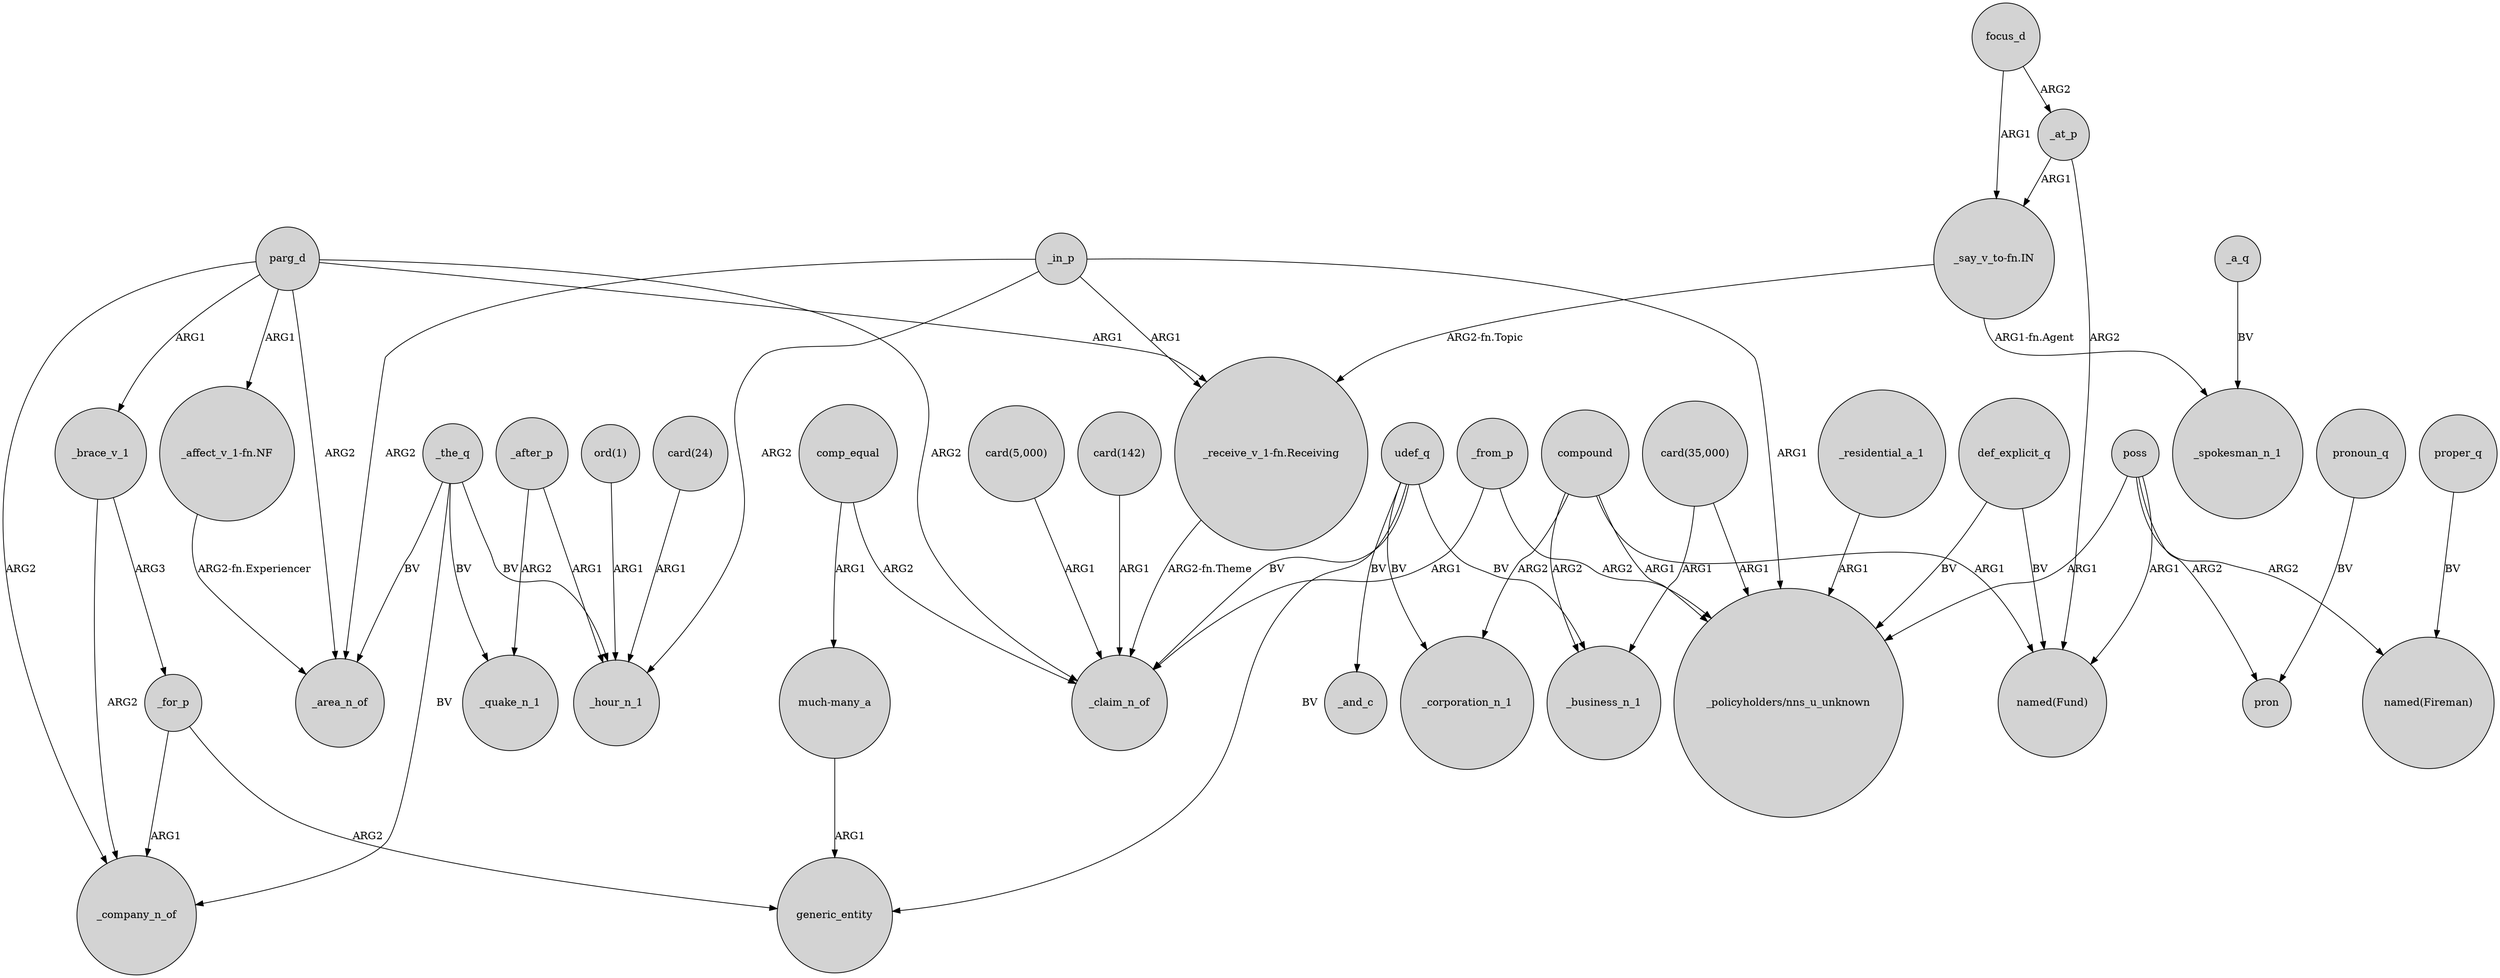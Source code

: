digraph {
	node [shape=circle style=filled]
	"_say_v_to-fn.IN" -> "_receive_v_1-fn.Receiving" [label="ARG2-fn.Topic"]
	_residential_a_1 -> "_policyholders/nns_u_unknown" [label=ARG1]
	udef_q -> generic_entity [label=BV]
	poss -> pron [label=ARG2]
	"_affect_v_1-fn.NF" -> _area_n_of [label="ARG2-fn.Experiencer"]
	parg_d -> _area_n_of [label=ARG2]
	compound -> "_policyholders/nns_u_unknown" [label=ARG1]
	_the_q -> _quake_n_1 [label=BV]
	def_explicit_q -> "_policyholders/nns_u_unknown" [label=BV]
	"much-many_a" -> generic_entity [label=ARG1]
	parg_d -> "_receive_v_1-fn.Receiving" [label=ARG1]
	compound -> "named(Fund)" [label=ARG1]
	compound -> _corporation_n_1 [label=ARG2]
	proper_q -> "named(Fireman)" [label=BV]
	_for_p -> generic_entity [label=ARG2]
	comp_equal -> "much-many_a" [label=ARG1]
	comp_equal -> _claim_n_of [label=ARG2]
	parg_d -> _brace_v_1 [label=ARG1]
	focus_d -> _at_p [label=ARG2]
	"card(24)" -> _hour_n_1 [label=ARG1]
	_for_p -> _company_n_of [label=ARG1]
	"card(35,000)" -> "_policyholders/nns_u_unknown" [label=ARG1]
	_the_q -> _company_n_of [label=BV]
	"_say_v_to-fn.IN" -> _spokesman_n_1 [label="ARG1-fn.Agent"]
	"card(142)" -> _claim_n_of [label=ARG1]
	"ord(1)" -> _hour_n_1 [label=ARG1]
	_after_p -> _hour_n_1 [label=ARG1]
	"card(5,000)" -> _claim_n_of [label=ARG1]
	udef_q -> _corporation_n_1 [label=BV]
	_from_p -> "_policyholders/nns_u_unknown" [label=ARG2]
	poss -> "_policyholders/nns_u_unknown" [label=ARG1]
	pronoun_q -> pron [label=BV]
	_brace_v_1 -> _company_n_of [label=ARG2]
	parg_d -> "_affect_v_1-fn.NF" [label=ARG1]
	def_explicit_q -> "named(Fund)" [label=BV]
	parg_d -> _company_n_of [label=ARG2]
	_at_p -> "_say_v_to-fn.IN" [label=ARG1]
	_the_q -> _hour_n_1 [label=BV]
	compound -> _business_n_1 [label=ARG2]
	_after_p -> _quake_n_1 [label=ARG2]
	_in_p -> "_receive_v_1-fn.Receiving" [label=ARG1]
	"card(35,000)" -> _business_n_1 [label=ARG1]
	_the_q -> _area_n_of [label=BV]
	parg_d -> _claim_n_of [label=ARG2]
	poss -> "named(Fund)" [label=ARG1]
	_brace_v_1 -> _for_p [label=ARG3]
	udef_q -> _business_n_1 [label=BV]
	_in_p -> _area_n_of [label=ARG2]
	_in_p -> "_policyholders/nns_u_unknown" [label=ARG1]
	_a_q -> _spokesman_n_1 [label=BV]
	_from_p -> _claim_n_of [label=ARG1]
	_in_p -> _hour_n_1 [label=ARG2]
	poss -> "named(Fireman)" [label=ARG2]
	udef_q -> _claim_n_of [label=BV]
	"_receive_v_1-fn.Receiving" -> _claim_n_of [label="ARG2-fn.Theme"]
	udef_q -> _and_c [label=BV]
	_at_p -> "named(Fund)" [label=ARG2]
	focus_d -> "_say_v_to-fn.IN" [label=ARG1]
}
